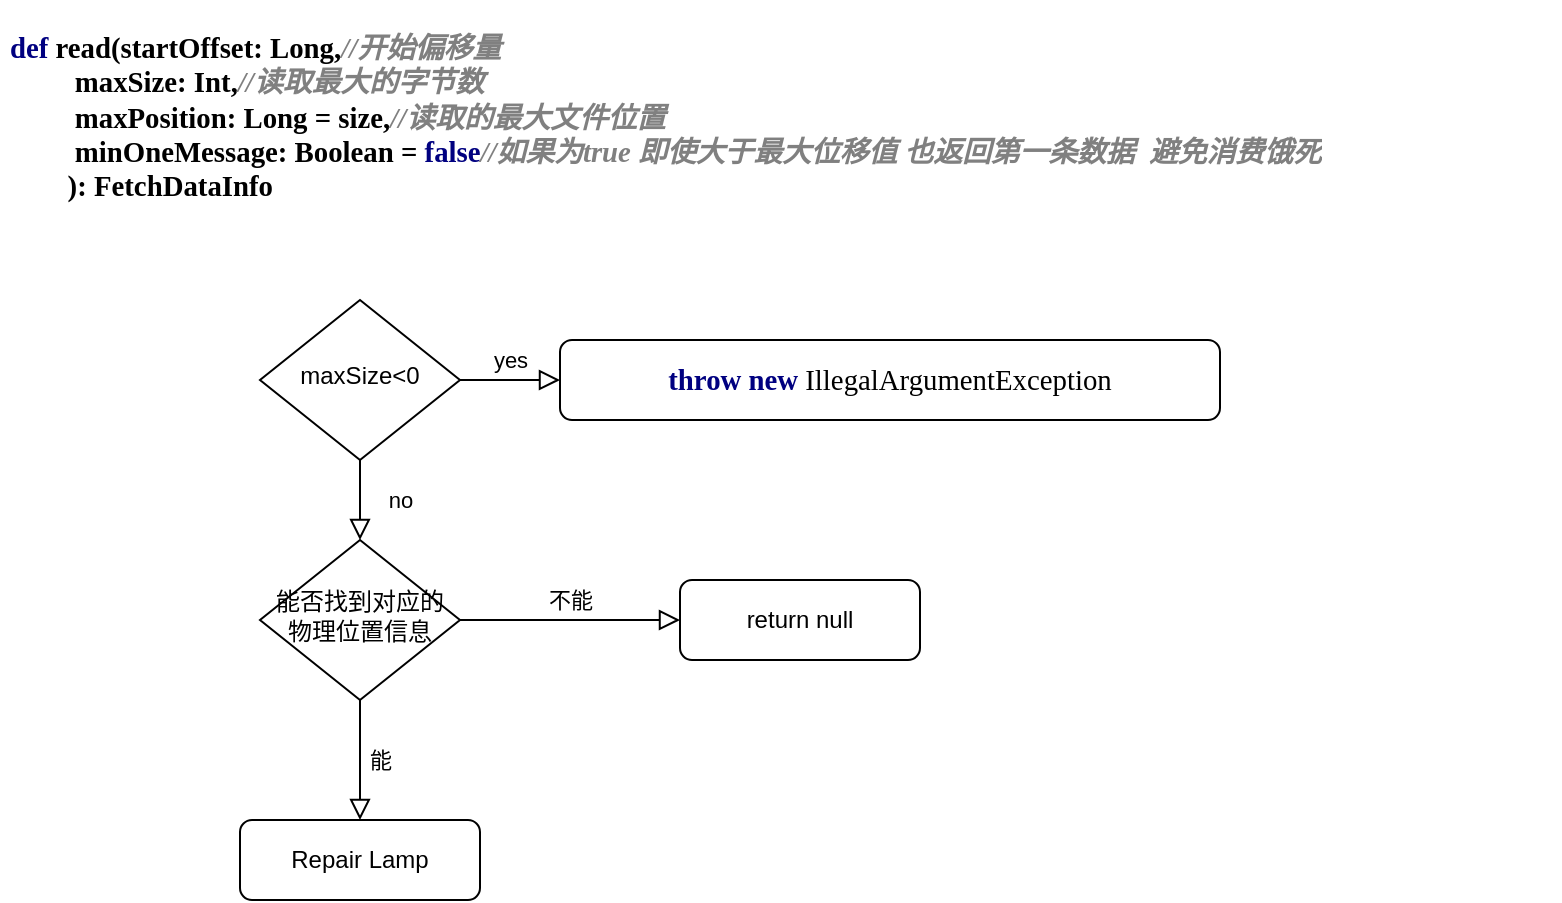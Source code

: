 <mxfile version="14.6.3" type="github">
  <diagram id="C5RBs43oDa-KdzZeNtuy" name="Page-1">
    <mxGraphModel dx="2062" dy="1194" grid="1" gridSize="10" guides="1" tooltips="1" connect="1" arrows="1" fold="1" page="1" pageScale="1" pageWidth="827" pageHeight="1169" math="0" shadow="0">
      <root>
        <mxCell id="WIyWlLk6GJQsqaUBKTNV-0" />
        <mxCell id="WIyWlLk6GJQsqaUBKTNV-1" parent="WIyWlLk6GJQsqaUBKTNV-0" />
        <mxCell id="WIyWlLk6GJQsqaUBKTNV-4" value="no" style="rounded=0;html=1;jettySize=auto;orthogonalLoop=1;fontSize=11;endArrow=block;endFill=0;endSize=8;strokeWidth=1;shadow=0;labelBackgroundColor=none;edgeStyle=orthogonalEdgeStyle;" parent="WIyWlLk6GJQsqaUBKTNV-1" source="WIyWlLk6GJQsqaUBKTNV-6" target="WIyWlLk6GJQsqaUBKTNV-10" edge="1">
          <mxGeometry y="20" relative="1" as="geometry">
            <mxPoint as="offset" />
          </mxGeometry>
        </mxCell>
        <mxCell id="WIyWlLk6GJQsqaUBKTNV-5" value="yes" style="edgeStyle=orthogonalEdgeStyle;rounded=0;html=1;jettySize=auto;orthogonalLoop=1;fontSize=11;endArrow=block;endFill=0;endSize=8;strokeWidth=1;shadow=0;labelBackgroundColor=none;" parent="WIyWlLk6GJQsqaUBKTNV-1" source="WIyWlLk6GJQsqaUBKTNV-6" target="WIyWlLk6GJQsqaUBKTNV-7" edge="1">
          <mxGeometry y="10" relative="1" as="geometry">
            <mxPoint as="offset" />
          </mxGeometry>
        </mxCell>
        <mxCell id="WIyWlLk6GJQsqaUBKTNV-6" value="maxSize&amp;lt;0" style="rhombus;whiteSpace=wrap;html=1;shadow=0;fontFamily=Helvetica;fontSize=12;align=center;strokeWidth=1;spacing=6;spacingTop=-4;" parent="WIyWlLk6GJQsqaUBKTNV-1" vertex="1">
          <mxGeometry x="170" y="170" width="100" height="80" as="geometry" />
        </mxCell>
        <mxCell id="WIyWlLk6GJQsqaUBKTNV-7" value="&lt;pre style=&quot;background-color: rgb(255 , 255 , 255) ; font-family: &amp;#34;consolas&amp;#34; ; font-size: 10.8pt&quot;&gt;&lt;span style=&quot;color: #000080 ; font-weight: bold&quot;&gt;throw new &lt;/span&gt;IllegalArgumentException&lt;/pre&gt;" style="rounded=1;whiteSpace=wrap;html=1;fontSize=12;glass=0;strokeWidth=1;shadow=0;" parent="WIyWlLk6GJQsqaUBKTNV-1" vertex="1">
          <mxGeometry x="320" y="190" width="330" height="40" as="geometry" />
        </mxCell>
        <mxCell id="WIyWlLk6GJQsqaUBKTNV-8" value="能" style="rounded=0;html=1;jettySize=auto;orthogonalLoop=1;fontSize=11;endArrow=block;endFill=0;endSize=8;strokeWidth=1;shadow=0;labelBackgroundColor=none;edgeStyle=orthogonalEdgeStyle;" parent="WIyWlLk6GJQsqaUBKTNV-1" source="WIyWlLk6GJQsqaUBKTNV-10" target="WIyWlLk6GJQsqaUBKTNV-11" edge="1">
          <mxGeometry y="10" relative="1" as="geometry">
            <mxPoint as="offset" />
          </mxGeometry>
        </mxCell>
        <mxCell id="WIyWlLk6GJQsqaUBKTNV-9" value="不能" style="edgeStyle=orthogonalEdgeStyle;rounded=0;html=1;jettySize=auto;orthogonalLoop=1;fontSize=11;endArrow=block;endFill=0;endSize=8;strokeWidth=1;shadow=0;labelBackgroundColor=none;exitX=1;exitY=0.5;exitDx=0;exitDy=0;" parent="WIyWlLk6GJQsqaUBKTNV-1" source="WIyWlLk6GJQsqaUBKTNV-10" target="WIyWlLk6GJQsqaUBKTNV-12" edge="1">
          <mxGeometry y="10" relative="1" as="geometry">
            <mxPoint as="offset" />
            <mxPoint x="320" y="430" as="sourcePoint" />
          </mxGeometry>
        </mxCell>
        <mxCell id="WIyWlLk6GJQsqaUBKTNV-10" value="能否找到对应的物理位置信息" style="rhombus;whiteSpace=wrap;html=1;shadow=0;fontFamily=Helvetica;fontSize=12;align=center;strokeWidth=1;spacing=6;spacingTop=-4;" parent="WIyWlLk6GJQsqaUBKTNV-1" vertex="1">
          <mxGeometry x="170" y="290" width="100" height="80" as="geometry" />
        </mxCell>
        <mxCell id="WIyWlLk6GJQsqaUBKTNV-11" value="Repair Lamp" style="rounded=1;whiteSpace=wrap;html=1;fontSize=12;glass=0;strokeWidth=1;shadow=0;" parent="WIyWlLk6GJQsqaUBKTNV-1" vertex="1">
          <mxGeometry x="160" y="430" width="120" height="40" as="geometry" />
        </mxCell>
        <mxCell id="WIyWlLk6GJQsqaUBKTNV-12" value="return null" style="rounded=1;whiteSpace=wrap;html=1;fontSize=12;glass=0;strokeWidth=1;shadow=0;" parent="WIyWlLk6GJQsqaUBKTNV-1" vertex="1">
          <mxGeometry x="380" y="310" width="120" height="40" as="geometry" />
        </mxCell>
        <mxCell id="07PyxTeU6L3mYRG1JjGB-0" value="&lt;h1&gt;&lt;pre style=&quot;background-color: rgb(255 , 255 , 255) ; font-family: &amp;#34;consolas&amp;#34; ; font-size: 10.8pt&quot;&gt;&lt;span style=&quot;color: rgb(0 , 0 , 128)&quot;&gt;def &lt;/span&gt;read(startOffset: Long,&lt;span style=&quot;color: #808080 ; font-style: italic&quot;&gt;//&lt;/span&gt;&lt;span style=&quot;color: #808080 ; font-style: italic ; font-family: &amp;#34;宋体&amp;#34;&quot;&gt;开始偏移量&lt;br&gt;&lt;/span&gt;&lt;span style=&quot;color: #808080 ; font-style: italic ; font-family: &amp;#34;宋体&amp;#34;&quot;&gt;         &lt;/span&gt;maxSize: Int,&lt;span style=&quot;color: #808080 ; font-style: italic&quot;&gt;//&lt;/span&gt;&lt;span style=&quot;color: #808080 ; font-style: italic ; font-family: &amp;#34;宋体&amp;#34;&quot;&gt;读取最大的字节数&lt;br&gt;&lt;/span&gt;&lt;span style=&quot;color: #808080 ; font-style: italic ; font-family: &amp;#34;宋体&amp;#34;&quot;&gt;         &lt;/span&gt;maxPosition: Long = size,&lt;span style=&quot;color: #808080 ; font-style: italic&quot;&gt;//&lt;/span&gt;&lt;span style=&quot;color: #808080 ; font-style: italic ; font-family: &amp;#34;宋体&amp;#34;&quot;&gt;读取的最大文件位置&lt;br&gt;&lt;/span&gt;&lt;span style=&quot;color: #808080 ; font-style: italic ; font-family: &amp;#34;宋体&amp;#34;&quot;&gt;         &lt;/span&gt;minOneMessage: Boolean = &lt;span style=&quot;color: rgb(0 , 0 , 128)&quot;&gt;false&lt;/span&gt;&lt;span style=&quot;color: #808080 ; font-style: italic&quot;&gt;//&lt;/span&gt;&lt;span style=&quot;color: #808080 ; font-style: italic ; font-family: &amp;#34;宋体&amp;#34;&quot;&gt;如果为&lt;/span&gt;&lt;span style=&quot;color: #808080 ; font-style: italic&quot;&gt;true &lt;/span&gt;&lt;span style=&quot;color: #808080 ; font-style: italic ; font-family: &amp;#34;宋体&amp;#34;&quot;&gt;即使大于最大位移值 也返回第一条数据  避免消费饿死&lt;br&gt;&lt;/span&gt;&lt;span style=&quot;color: #808080 ; font-style: italic ; font-family: &amp;#34;宋体&amp;#34;&quot;&gt;        &lt;/span&gt;): FetchDataInfo&lt;/pre&gt;&lt;/h1&gt;" style="text;html=1;strokeColor=none;fillColor=none;spacing=5;spacingTop=-20;whiteSpace=wrap;overflow=hidden;rounded=0;" vertex="1" parent="WIyWlLk6GJQsqaUBKTNV-1">
          <mxGeometry x="40" y="30" width="780" height="100" as="geometry" />
        </mxCell>
      </root>
    </mxGraphModel>
  </diagram>
</mxfile>
